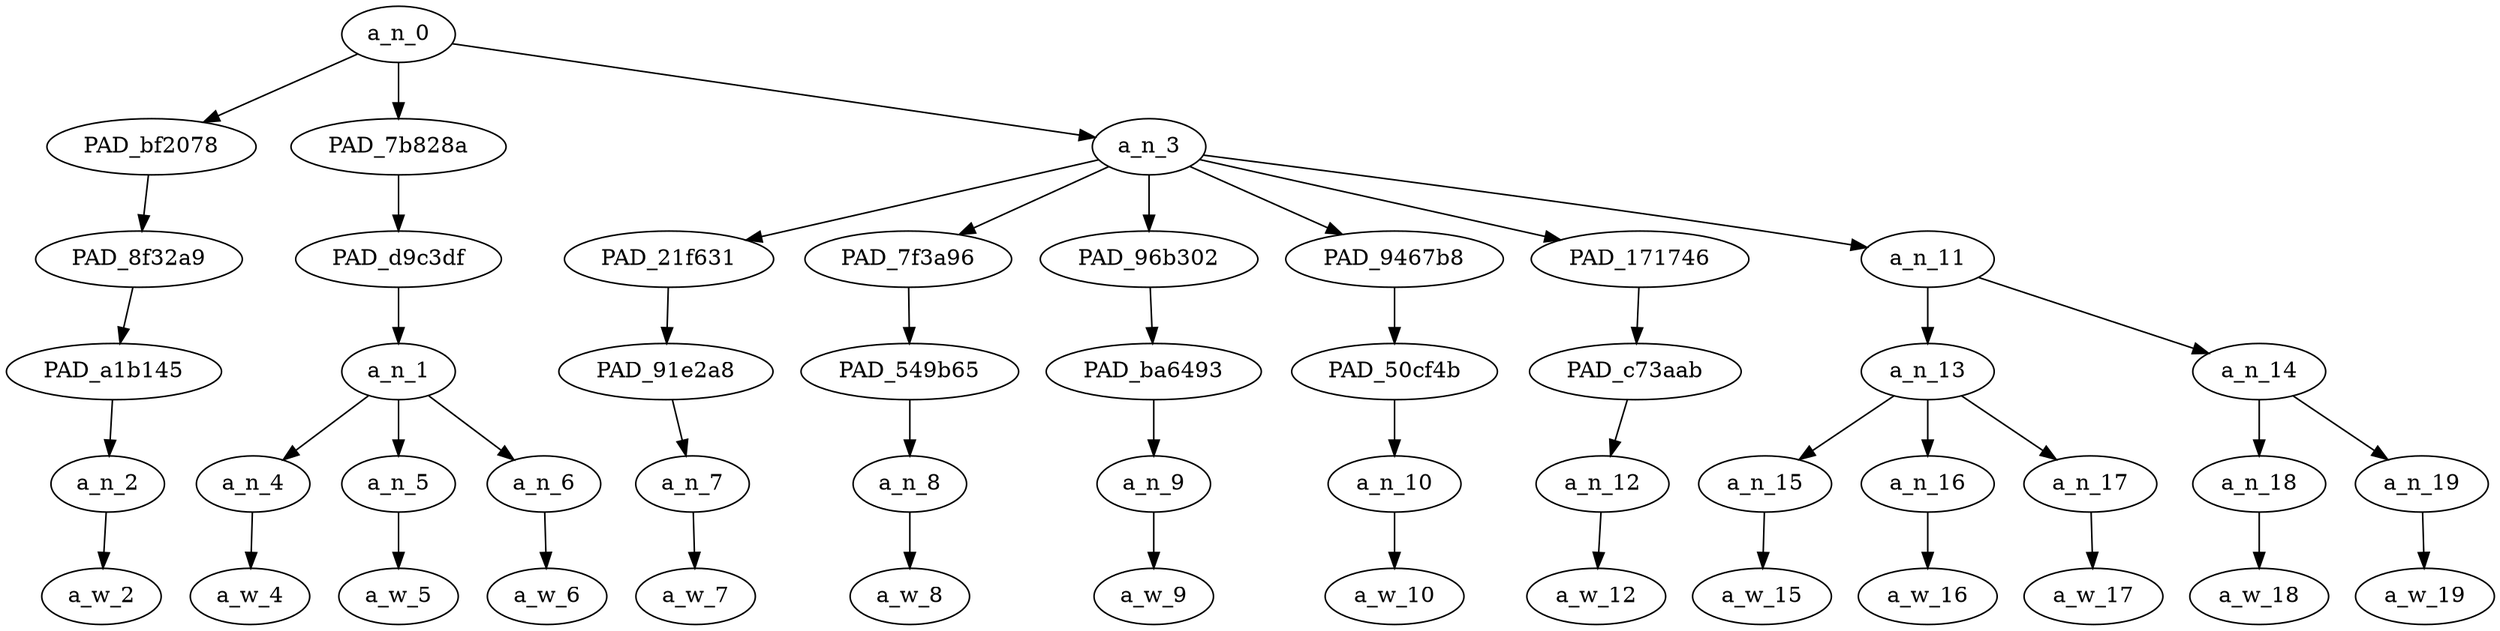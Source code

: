 strict digraph "" {
	a_n_0	[div_dir=1,
		index=0,
		level=5,
		pos="3.8472222222222228,5!",
		text_span="[0, 1, 2, 3, 4, 5, 6, 7, 8, 9, 10, 11, 12, 13]",
		value=1.00000000];
	PAD_bf2078	[div_dir=1,
		index=1,
		level=4,
		pos="3.0,4!",
		text_span="[3]",
		value=0.06959279];
	a_n_0 -> PAD_bf2078;
	PAD_7b828a	[div_dir=-1,
		index=0,
		level=4,
		pos="1.0,4!",
		text_span="[0, 1, 2]",
		value=0.41722616];
	a_n_0 -> PAD_7b828a;
	a_n_3	[div_dir=1,
		index=2,
		level=4,
		pos="7.541666666666667,4!",
		text_span="[4, 5, 6, 7, 8, 9, 10, 11, 12, 13]",
		value=0.51279213];
	a_n_0 -> a_n_3;
	PAD_8f32a9	[div_dir=1,
		index=1,
		level=3,
		pos="3.0,3!",
		text_span="[3]",
		value=0.06959279];
	PAD_bf2078 -> PAD_8f32a9;
	PAD_a1b145	[div_dir=1,
		index=1,
		level=2,
		pos="3.0,2!",
		text_span="[3]",
		value=0.06959279];
	PAD_8f32a9 -> PAD_a1b145;
	a_n_2	[div_dir=1,
		index=3,
		level=1,
		pos="3.0,1!",
		text_span="[3]",
		value=0.06959279];
	PAD_a1b145 -> a_n_2;
	a_w_2	[div_dir=0,
		index=3,
		level=0,
		pos="3,0!",
		text_span="[3]",
		value=why];
	a_n_2 -> a_w_2;
	PAD_d9c3df	[div_dir=-1,
		index=0,
		level=3,
		pos="1.0,3!",
		text_span="[0, 1, 2]",
		value=0.41722616];
	PAD_7b828a -> PAD_d9c3df;
	a_n_1	[div_dir=-1,
		index=0,
		level=2,
		pos="1.0,2!",
		text_span="[0, 1, 2]",
		value=0.41722616];
	PAD_d9c3df -> a_n_1;
	a_n_4	[div_dir=1,
		index=0,
		level=1,
		pos="0.0,1!",
		text_span="[0]",
		value=0.08472246];
	a_n_1 -> a_n_4;
	a_n_5	[div_dir=-1,
		index=1,
		level=1,
		pos="1.0,1!",
		text_span="[1]",
		value=0.17767385];
	a_n_1 -> a_n_5;
	a_n_6	[div_dir=1,
		index=2,
		level=1,
		pos="2.0,1!",
		text_span="[2]",
		value=0.15466136];
	a_n_1 -> a_n_6;
	a_w_4	[div_dir=0,
		index=0,
		level=0,
		pos="0,0!",
		text_span="[0]",
		value="<user>"];
	a_n_4 -> a_w_4;
	a_w_5	[div_dir=0,
		index=1,
		level=0,
		pos="1,0!",
		text_span="[1]",
		value="<user>1"];
	a_n_5 -> a_w_5;
	a_w_6	[div_dir=0,
		index=2,
		level=0,
		pos="2,0!",
		text_span="[2]",
		value="<user>2"];
	a_n_6 -> a_w_6;
	PAD_21f631	[div_dir=1,
		index=2,
		level=3,
		pos="4.0,3!",
		text_span="[4]",
		value=0.05184779];
	a_n_3 -> PAD_21f631;
	PAD_7f3a96	[div_dir=1,
		index=3,
		level=3,
		pos="5.0,3!",
		text_span="[5]",
		value=0.03812489];
	a_n_3 -> PAD_7f3a96;
	PAD_96b302	[div_dir=-1,
		index=4,
		level=3,
		pos="6.0,3!",
		text_span="[6]",
		value=0.04642387];
	a_n_3 -> PAD_96b302;
	PAD_9467b8	[div_dir=-1,
		index=5,
		level=3,
		pos="7.0,3!",
		text_span="[7]",
		value=0.04828158];
	a_n_3 -> PAD_9467b8;
	PAD_171746	[div_dir=1,
		index=7,
		level=3,
		pos="13.0,3!",
		text_span="[13]",
		value=0.06296343];
	a_n_3 -> PAD_171746;
	a_n_11	[div_dir=1,
		index=6,
		level=3,
		pos="10.25,3!",
		text_span="[8, 9, 10, 11, 12]",
		value=0.26472047];
	a_n_3 -> a_n_11;
	PAD_91e2a8	[div_dir=1,
		index=2,
		level=2,
		pos="4.0,2!",
		text_span="[4]",
		value=0.05184779];
	PAD_21f631 -> PAD_91e2a8;
	a_n_7	[div_dir=1,
		index=4,
		level=1,
		pos="4.0,1!",
		text_span="[4]",
		value=0.05184779];
	PAD_91e2a8 -> a_n_7;
	a_w_7	[div_dir=0,
		index=4,
		level=0,
		pos="4,0!",
		text_span="[4]",
		value=is];
	a_n_7 -> a_w_7;
	PAD_549b65	[div_dir=1,
		index=3,
		level=2,
		pos="5.0,2!",
		text_span="[5]",
		value=0.03812489];
	PAD_7f3a96 -> PAD_549b65;
	a_n_8	[div_dir=1,
		index=5,
		level=1,
		pos="5.0,1!",
		text_span="[5]",
		value=0.03812489];
	PAD_549b65 -> a_n_8;
	a_w_8	[div_dir=0,
		index=5,
		level=0,
		pos="5,0!",
		text_span="[5]",
		value=it];
	a_n_8 -> a_w_8;
	PAD_ba6493	[div_dir=-1,
		index=4,
		level=2,
		pos="6.0,2!",
		text_span="[6]",
		value=0.04642387];
	PAD_96b302 -> PAD_ba6493;
	a_n_9	[div_dir=-1,
		index=6,
		level=1,
		pos="6.0,1!",
		text_span="[6]",
		value=0.04642387];
	PAD_ba6493 -> a_n_9;
	a_w_9	[div_dir=0,
		index=6,
		level=0,
		pos="6,0!",
		text_span="[6]",
		value=never];
	a_n_9 -> a_w_9;
	PAD_50cf4b	[div_dir=-1,
		index=5,
		level=2,
		pos="7.0,2!",
		text_span="[7]",
		value=0.04828158];
	PAD_9467b8 -> PAD_50cf4b;
	a_n_10	[div_dir=-1,
		index=7,
		level=1,
		pos="7.0,1!",
		text_span="[7]",
		value=0.04828158];
	PAD_50cf4b -> a_n_10;
	a_w_10	[div_dir=0,
		index=7,
		level=0,
		pos="7,0!",
		text_span="[7]",
		value=ever];
	a_n_10 -> a_w_10;
	PAD_c73aab	[div_dir=1,
		index=8,
		level=2,
		pos="13.0,2!",
		text_span="[13]",
		value=0.06296343];
	PAD_171746 -> PAD_c73aab;
	a_n_12	[div_dir=1,
		index=13,
		level=1,
		pos="13.0,1!",
		text_span="[13]",
		value=0.06296343];
	PAD_c73aab -> a_n_12;
	a_w_12	[div_dir=0,
		index=13,
		level=0,
		pos="13,0!",
		text_span="[13]",
		value=why1];
	a_n_12 -> a_w_12;
	a_n_13	[div_dir=1,
		index=6,
		level=2,
		pos="9.0,2!",
		text_span="[8, 9, 10]",
		value=0.15921476];
	a_n_11 -> a_n_13;
	a_n_14	[div_dir=1,
		index=7,
		level=2,
		pos="11.5,2!",
		text_span="[11, 12]",
		value=0.10523775];
	a_n_11 -> a_n_14;
	a_n_15	[div_dir=1,
		index=8,
		level=1,
		pos="8.0,1!",
		text_span="[8]",
		value=0.03708856];
	a_n_13 -> a_n_15;
	a_n_16	[div_dir=1,
		index=9,
		level=1,
		pos="9.0,1!",
		text_span="[9]",
		value=0.07168987];
	a_n_13 -> a_n_16;
	a_n_17	[div_dir=1,
		index=10,
		level=1,
		pos="10.0,1!",
		text_span="[10]",
		value=0.05020216];
	a_n_13 -> a_n_17;
	a_w_15	[div_dir=0,
		index=8,
		level=0,
		pos="8,0!",
		text_span="[8]",
		value=a];
	a_n_15 -> a_w_15;
	a_w_16	[div_dir=0,
		index=9,
		level=0,
		pos="9,0!",
		text_span="[9]",
		value=white];
	a_n_16 -> a_w_16;
	a_w_17	[div_dir=0,
		index=10,
		level=0,
		pos="10,0!",
		text_span="[10]",
		value=person];
	a_n_17 -> a_w_17;
	a_n_18	[div_dir=1,
		index=11,
		level=1,
		pos="11.0,1!",
		text_span="[11]",
		value=0.04814031];
	a_n_14 -> a_n_18;
	a_n_19	[div_dir=-1,
		index=12,
		level=1,
		pos="12.0,1!",
		text_span="[12]",
		value=0.05696198];
	a_n_14 -> a_n_19;
	a_w_18	[div_dir=0,
		index=11,
		level=0,
		pos="11,0!",
		text_span="[11]",
		value=getting];
	a_n_18 -> a_w_18;
	a_w_19	[div_dir=0,
		index=12,
		level=0,
		pos="12,0!",
		text_span="[12]",
		value=killed];
	a_n_19 -> a_w_19;
}
